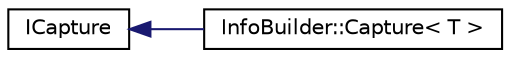 digraph "Graphical Class Hierarchy"
{
 // LATEX_PDF_SIZE
  edge [fontname="Helvetica",fontsize="10",labelfontname="Helvetica",labelfontsize="10"];
  node [fontname="Helvetica",fontsize="10",shape=record];
  rankdir="LR";
  Node0 [label="ICapture",height=0.2,width=0.4,color="black", fillcolor="white", style="filled",URL="$struct_i_capture.html",tooltip=" "];
  Node0 -> Node1 [dir="back",color="midnightblue",fontsize="10",style="solid",fontname="Helvetica"];
  Node1 [label="InfoBuilder::Capture\< T \>",height=0.2,width=0.4,color="black", fillcolor="white", style="filled",URL="$struct_info_builder_1_1_capture.html",tooltip=" "];
}
